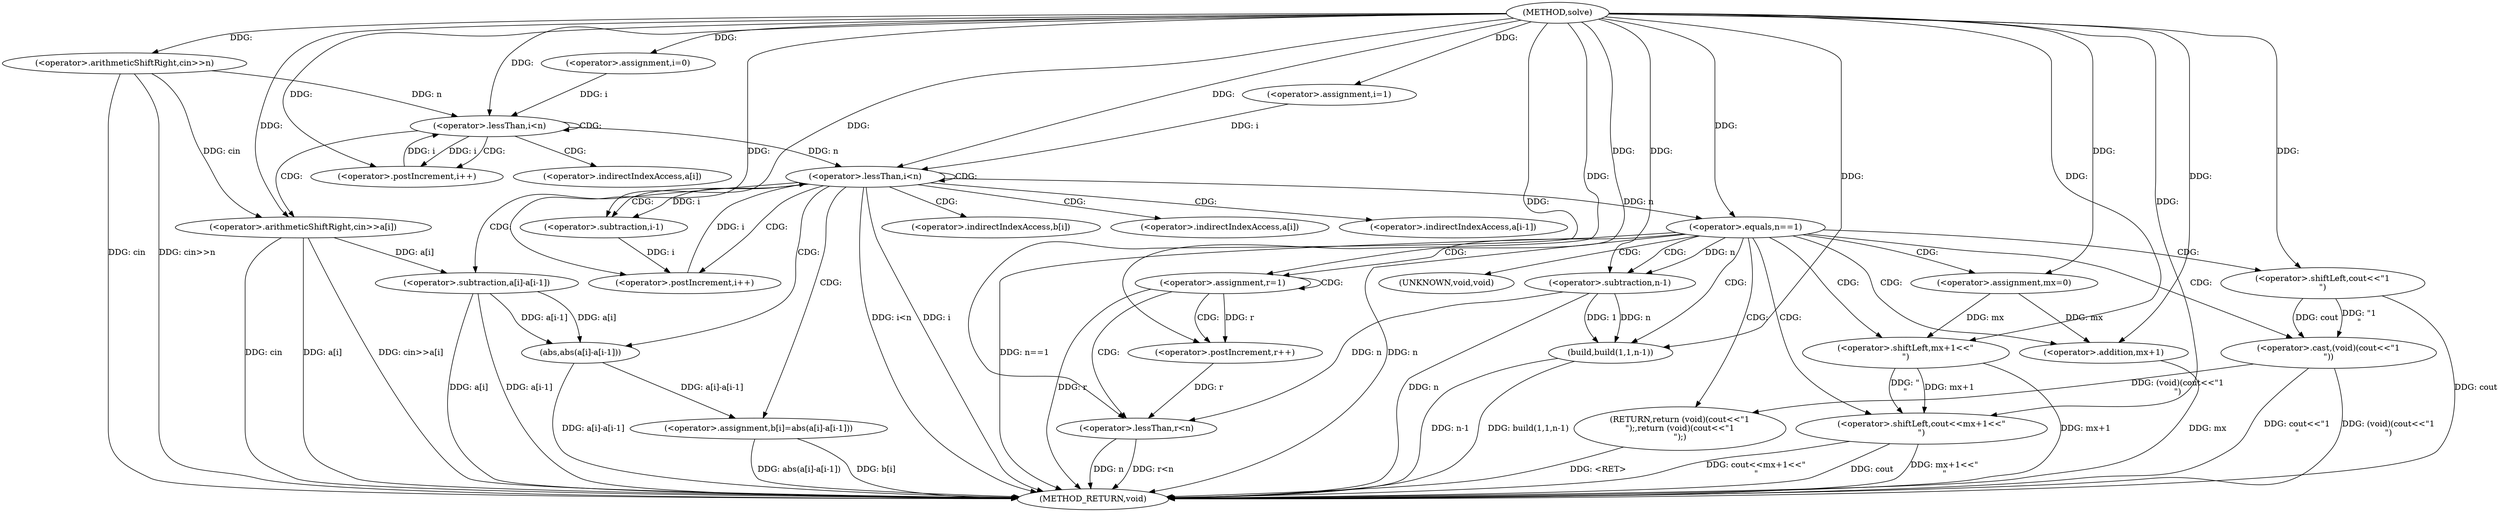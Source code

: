digraph "solve" {  
"1000271" [label = "(METHOD,solve)" ]
"1000383" [label = "(METHOD_RETURN,void)" ]
"1000273" [label = "(<operator>.arithmeticShiftRight,cin>>n)" ]
"1000325" [label = "(build,build(1,1,n-1))" ]
"1000332" [label = "(<operator>.assignment,mx=0)" ]
"1000376" [label = "(<operator>.shiftLeft,cout<<mx+1<<\"\n\")" ]
"1000278" [label = "(<operator>.assignment,i=0)" ]
"1000281" [label = "(<operator>.lessThan,i<n)" ]
"1000284" [label = "(<operator>.postIncrement,i++)" ]
"1000286" [label = "(<operator>.arithmeticShiftRight,cin>>a[i])" ]
"1000293" [label = "(<operator>.assignment,i=1)" ]
"1000296" [label = "(<operator>.lessThan,i<n)" ]
"1000299" [label = "(<operator>.postIncrement,i++)" ]
"1000301" [label = "(<operator>.assignment,b[i]=abs(a[i]-a[i-1]))" ]
"1000316" [label = "(<operator>.equals,n==1)" ]
"1000319" [label = "(RETURN,return (void)(cout<<\"1\n\");,return (void)(cout<<\"1\n\");)" ]
"1000341" [label = "(<operator>.assignment,r=1)" ]
"1000344" [label = "(<operator>.lessThan,r<n)" ]
"1000347" [label = "(<operator>.postIncrement,r++)" ]
"1000320" [label = "(<operator>.cast,(void)(cout<<\"1\n\"))" ]
"1000328" [label = "(<operator>.subtraction,n-1)" ]
"1000378" [label = "(<operator>.shiftLeft,mx+1<<\"\n\")" ]
"1000305" [label = "(abs,abs(a[i]-a[i-1]))" ]
"1000379" [label = "(<operator>.addition,mx+1)" ]
"1000306" [label = "(<operator>.subtraction,a[i]-a[i-1])" ]
"1000322" [label = "(<operator>.shiftLeft,cout<<\"1\n\")" ]
"1000312" [label = "(<operator>.subtraction,i-1)" ]
"1000288" [label = "(<operator>.indirectIndexAccess,a[i])" ]
"1000302" [label = "(<operator>.indirectIndexAccess,b[i])" ]
"1000321" [label = "(UNKNOWN,void,void)" ]
"1000307" [label = "(<operator>.indirectIndexAccess,a[i])" ]
"1000310" [label = "(<operator>.indirectIndexAccess,a[i-1])" ]
  "1000319" -> "1000383"  [ label = "DDG: <RET>"] 
  "1000273" -> "1000383"  [ label = "DDG: cin"] 
  "1000273" -> "1000383"  [ label = "DDG: cin>>n"] 
  "1000296" -> "1000383"  [ label = "DDG: i"] 
  "1000296" -> "1000383"  [ label = "DDG: i<n"] 
  "1000316" -> "1000383"  [ label = "DDG: n"] 
  "1000316" -> "1000383"  [ label = "DDG: n==1"] 
  "1000328" -> "1000383"  [ label = "DDG: n"] 
  "1000325" -> "1000383"  [ label = "DDG: n-1"] 
  "1000325" -> "1000383"  [ label = "DDG: build(1,1,n-1)"] 
  "1000341" -> "1000383"  [ label = "DDG: r"] 
  "1000376" -> "1000383"  [ label = "DDG: cout"] 
  "1000379" -> "1000383"  [ label = "DDG: mx"] 
  "1000378" -> "1000383"  [ label = "DDG: mx+1"] 
  "1000376" -> "1000383"  [ label = "DDG: mx+1<<\"\n\""] 
  "1000376" -> "1000383"  [ label = "DDG: cout<<mx+1<<\"\n\""] 
  "1000344" -> "1000383"  [ label = "DDG: n"] 
  "1000344" -> "1000383"  [ label = "DDG: r<n"] 
  "1000322" -> "1000383"  [ label = "DDG: cout"] 
  "1000320" -> "1000383"  [ label = "DDG: cout<<\"1\n\""] 
  "1000320" -> "1000383"  [ label = "DDG: (void)(cout<<\"1\n\")"] 
  "1000301" -> "1000383"  [ label = "DDG: b[i]"] 
  "1000306" -> "1000383"  [ label = "DDG: a[i]"] 
  "1000306" -> "1000383"  [ label = "DDG: a[i-1]"] 
  "1000305" -> "1000383"  [ label = "DDG: a[i]-a[i-1]"] 
  "1000301" -> "1000383"  [ label = "DDG: abs(a[i]-a[i-1])"] 
  "1000286" -> "1000383"  [ label = "DDG: cin"] 
  "1000286" -> "1000383"  [ label = "DDG: a[i]"] 
  "1000286" -> "1000383"  [ label = "DDG: cin>>a[i]"] 
  "1000271" -> "1000332"  [ label = "DDG: "] 
  "1000271" -> "1000273"  [ label = "DDG: "] 
  "1000271" -> "1000278"  [ label = "DDG: "] 
  "1000271" -> "1000293"  [ label = "DDG: "] 
  "1000305" -> "1000301"  [ label = "DDG: a[i]-a[i-1]"] 
  "1000320" -> "1000319"  [ label = "DDG: (void)(cout<<\"1\n\")"] 
  "1000271" -> "1000325"  [ label = "DDG: "] 
  "1000328" -> "1000325"  [ label = "DDG: n"] 
  "1000328" -> "1000325"  [ label = "DDG: 1"] 
  "1000271" -> "1000341"  [ label = "DDG: "] 
  "1000271" -> "1000376"  [ label = "DDG: "] 
  "1000378" -> "1000376"  [ label = "DDG: mx+1"] 
  "1000378" -> "1000376"  [ label = "DDG: \"\n\""] 
  "1000278" -> "1000281"  [ label = "DDG: i"] 
  "1000284" -> "1000281"  [ label = "DDG: i"] 
  "1000271" -> "1000281"  [ label = "DDG: "] 
  "1000273" -> "1000281"  [ label = "DDG: n"] 
  "1000281" -> "1000284"  [ label = "DDG: i"] 
  "1000271" -> "1000284"  [ label = "DDG: "] 
  "1000273" -> "1000286"  [ label = "DDG: cin"] 
  "1000271" -> "1000286"  [ label = "DDG: "] 
  "1000293" -> "1000296"  [ label = "DDG: i"] 
  "1000299" -> "1000296"  [ label = "DDG: i"] 
  "1000271" -> "1000296"  [ label = "DDG: "] 
  "1000281" -> "1000296"  [ label = "DDG: n"] 
  "1000312" -> "1000299"  [ label = "DDG: i"] 
  "1000271" -> "1000299"  [ label = "DDG: "] 
  "1000296" -> "1000316"  [ label = "DDG: n"] 
  "1000271" -> "1000316"  [ label = "DDG: "] 
  "1000316" -> "1000328"  [ label = "DDG: n"] 
  "1000271" -> "1000328"  [ label = "DDG: "] 
  "1000347" -> "1000344"  [ label = "DDG: r"] 
  "1000271" -> "1000344"  [ label = "DDG: "] 
  "1000328" -> "1000344"  [ label = "DDG: n"] 
  "1000341" -> "1000347"  [ label = "DDG: r"] 
  "1000271" -> "1000347"  [ label = "DDG: "] 
  "1000271" -> "1000378"  [ label = "DDG: "] 
  "1000332" -> "1000378"  [ label = "DDG: mx"] 
  "1000306" -> "1000305"  [ label = "DDG: a[i-1]"] 
  "1000306" -> "1000305"  [ label = "DDG: a[i]"] 
  "1000322" -> "1000320"  [ label = "DDG: \"1\n\""] 
  "1000322" -> "1000320"  [ label = "DDG: cout"] 
  "1000332" -> "1000379"  [ label = "DDG: mx"] 
  "1000271" -> "1000379"  [ label = "DDG: "] 
  "1000286" -> "1000306"  [ label = "DDG: a[i]"] 
  "1000271" -> "1000322"  [ label = "DDG: "] 
  "1000296" -> "1000312"  [ label = "DDG: i"] 
  "1000271" -> "1000312"  [ label = "DDG: "] 
  "1000281" -> "1000286"  [ label = "CDG: "] 
  "1000281" -> "1000281"  [ label = "CDG: "] 
  "1000281" -> "1000284"  [ label = "CDG: "] 
  "1000281" -> "1000288"  [ label = "CDG: "] 
  "1000296" -> "1000305"  [ label = "CDG: "] 
  "1000296" -> "1000312"  [ label = "CDG: "] 
  "1000296" -> "1000307"  [ label = "CDG: "] 
  "1000296" -> "1000310"  [ label = "CDG: "] 
  "1000296" -> "1000302"  [ label = "CDG: "] 
  "1000296" -> "1000306"  [ label = "CDG: "] 
  "1000296" -> "1000299"  [ label = "CDG: "] 
  "1000296" -> "1000296"  [ label = "CDG: "] 
  "1000296" -> "1000301"  [ label = "CDG: "] 
  "1000316" -> "1000341"  [ label = "CDG: "] 
  "1000316" -> "1000379"  [ label = "CDG: "] 
  "1000316" -> "1000332"  [ label = "CDG: "] 
  "1000316" -> "1000321"  [ label = "CDG: "] 
  "1000316" -> "1000328"  [ label = "CDG: "] 
  "1000316" -> "1000319"  [ label = "CDG: "] 
  "1000316" -> "1000376"  [ label = "CDG: "] 
  "1000316" -> "1000378"  [ label = "CDG: "] 
  "1000316" -> "1000325"  [ label = "CDG: "] 
  "1000316" -> "1000320"  [ label = "CDG: "] 
  "1000316" -> "1000322"  [ label = "CDG: "] 
  "1000341" -> "1000341"  [ label = "CDG: "] 
  "1000341" -> "1000344"  [ label = "CDG: "] 
  "1000341" -> "1000347"  [ label = "CDG: "] 
}

